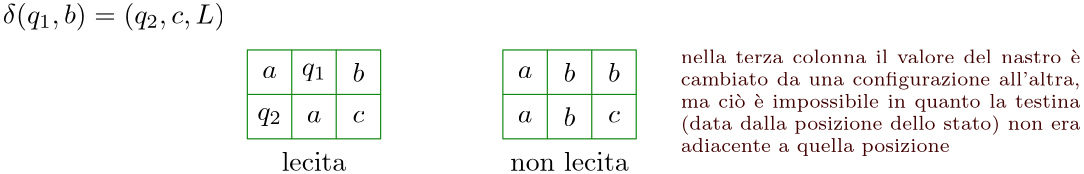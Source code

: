 <?xml version="1.0"?>
<!DOCTYPE ipe SYSTEM "ipe.dtd">
<ipe version="70218" creator="Ipe 7.2.28">
<info created="D:20241130173212" modified="D:20241130173212"/>
<ipestyle name="basic">
<symbol name="arrow/arc(spx)">
<path stroke="sym-stroke" fill="sym-stroke" pen="sym-pen">
0 0 m
-1 0.333 l
-1 -0.333 l
h
</path>
</symbol>
<symbol name="arrow/farc(spx)">
<path stroke="sym-stroke" fill="white" pen="sym-pen">
0 0 m
-1 0.333 l
-1 -0.333 l
h
</path>
</symbol>
<symbol name="arrow/ptarc(spx)">
<path stroke="sym-stroke" fill="sym-stroke" pen="sym-pen">
0 0 m
-1 0.333 l
-0.8 0 l
-1 -0.333 l
h
</path>
</symbol>
<symbol name="arrow/fptarc(spx)">
<path stroke="sym-stroke" fill="white" pen="sym-pen">
0 0 m
-1 0.333 l
-0.8 0 l
-1 -0.333 l
h
</path>
</symbol>
<symbol name="mark/circle(sx)" transformations="translations">
<path fill="sym-stroke">
0.6 0 0 0.6 0 0 e
0.4 0 0 0.4 0 0 e
</path>
</symbol>
<symbol name="mark/disk(sx)" transformations="translations">
<path fill="sym-stroke">
0.6 0 0 0.6 0 0 e
</path>
</symbol>
<symbol name="mark/fdisk(sfx)" transformations="translations">
<group>
<path fill="sym-fill">
0.5 0 0 0.5 0 0 e
</path>
<path fill="sym-stroke" fillrule="eofill">
0.6 0 0 0.6 0 0 e
0.4 0 0 0.4 0 0 e
</path>
</group>
</symbol>
<symbol name="mark/box(sx)" transformations="translations">
<path fill="sym-stroke" fillrule="eofill">
-0.6 -0.6 m
0.6 -0.6 l
0.6 0.6 l
-0.6 0.6 l
h
-0.4 -0.4 m
0.4 -0.4 l
0.4 0.4 l
-0.4 0.4 l
h
</path>
</symbol>
<symbol name="mark/square(sx)" transformations="translations">
<path fill="sym-stroke">
-0.6 -0.6 m
0.6 -0.6 l
0.6 0.6 l
-0.6 0.6 l
h
</path>
</symbol>
<symbol name="mark/fsquare(sfx)" transformations="translations">
<group>
<path fill="sym-fill">
-0.5 -0.5 m
0.5 -0.5 l
0.5 0.5 l
-0.5 0.5 l
h
</path>
<path fill="sym-stroke" fillrule="eofill">
-0.6 -0.6 m
0.6 -0.6 l
0.6 0.6 l
-0.6 0.6 l
h
-0.4 -0.4 m
0.4 -0.4 l
0.4 0.4 l
-0.4 0.4 l
h
</path>
</group>
</symbol>
<symbol name="mark/cross(sx)" transformations="translations">
<group>
<path fill="sym-stroke">
-0.43 -0.57 m
0.57 0.43 l
0.43 0.57 l
-0.57 -0.43 l
h
</path>
<path fill="sym-stroke">
-0.43 0.57 m
0.57 -0.43 l
0.43 -0.57 l
-0.57 0.43 l
h
</path>
</group>
</symbol>
<symbol name="arrow/fnormal(spx)">
<path stroke="sym-stroke" fill="white" pen="sym-pen">
0 0 m
-1 0.333 l
-1 -0.333 l
h
</path>
</symbol>
<symbol name="arrow/pointed(spx)">
<path stroke="sym-stroke" fill="sym-stroke" pen="sym-pen">
0 0 m
-1 0.333 l
-0.8 0 l
-1 -0.333 l
h
</path>
</symbol>
<symbol name="arrow/fpointed(spx)">
<path stroke="sym-stroke" fill="white" pen="sym-pen">
0 0 m
-1 0.333 l
-0.8 0 l
-1 -0.333 l
h
</path>
</symbol>
<symbol name="arrow/linear(spx)">
<path stroke="sym-stroke" pen="sym-pen">
-1 0.333 m
0 0 l
-1 -0.333 l
</path>
</symbol>
<symbol name="arrow/fdouble(spx)">
<path stroke="sym-stroke" fill="white" pen="sym-pen">
0 0 m
-1 0.333 l
-1 -0.333 l
h
-1 0 m
-2 0.333 l
-2 -0.333 l
h
</path>
</symbol>
<symbol name="arrow/double(spx)">
<path stroke="sym-stroke" fill="sym-stroke" pen="sym-pen">
0 0 m
-1 0.333 l
-1 -0.333 l
h
-1 0 m
-2 0.333 l
-2 -0.333 l
h
</path>
</symbol>
<symbol name="arrow/mid-normal(spx)">
<path stroke="sym-stroke" fill="sym-stroke" pen="sym-pen">
0.5 0 m
-0.5 0.333 l
-0.5 -0.333 l
h
</path>
</symbol>
<symbol name="arrow/mid-fnormal(spx)">
<path stroke="sym-stroke" fill="white" pen="sym-pen">
0.5 0 m
-0.5 0.333 l
-0.5 -0.333 l
h
</path>
</symbol>
<symbol name="arrow/mid-pointed(spx)">
<path stroke="sym-stroke" fill="sym-stroke" pen="sym-pen">
0.5 0 m
-0.5 0.333 l
-0.3 0 l
-0.5 -0.333 l
h
</path>
</symbol>
<symbol name="arrow/mid-fpointed(spx)">
<path stroke="sym-stroke" fill="white" pen="sym-pen">
0.5 0 m
-0.5 0.333 l
-0.3 0 l
-0.5 -0.333 l
h
</path>
</symbol>
<symbol name="arrow/mid-double(spx)">
<path stroke="sym-stroke" fill="sym-stroke" pen="sym-pen">
1 0 m
0 0.333 l
0 -0.333 l
h
0 0 m
-1 0.333 l
-1 -0.333 l
h
</path>
</symbol>
<symbol name="arrow/mid-fdouble(spx)">
<path stroke="sym-stroke" fill="white" pen="sym-pen">
1 0 m
0 0.333 l
0 -0.333 l
h
0 0 m
-1 0.333 l
-1 -0.333 l
h
</path>
</symbol>
<anglesize name="22.5 deg" value="22.5"/>
<anglesize name="30 deg" value="30"/>
<anglesize name="45 deg" value="45"/>
<anglesize name="60 deg" value="60"/>
<anglesize name="90 deg" value="90"/>
<arrowsize name="large" value="10"/>
<arrowsize name="small" value="5"/>
<arrowsize name="tiny" value="3"/>
<color name="blue" value="0 0 1"/>
<color name="brown" value="0.647 0.165 0.165"/>
<color name="darkblue" value="0 0 0.545"/>
<color name="darkcyan" value="0 0.545 0.545"/>
<color name="darkgray" value="0.663"/>
<color name="darkgreen" value="0 0.392 0"/>
<color name="darkmagenta" value="0.545 0 0.545"/>
<color name="darkorange" value="1 0.549 0"/>
<color name="darkred" value="0.545 0 0"/>
<color name="gold" value="1 0.843 0"/>
<color name="gray" value="0.745"/>
<color name="green" value="0 1 0"/>
<color name="lightblue" value="0.678 0.847 0.902"/>
<color name="lightcyan" value="0.878 1 1"/>
<color name="lightgray" value="0.827"/>
<color name="lightgreen" value="0.565 0.933 0.565"/>
<color name="lightyellow" value="1 1 0.878"/>
<color name="navy" value="0 0 0.502"/>
<color name="orange" value="1 0.647 0"/>
<color name="pink" value="1 0.753 0.796"/>
<color name="purple" value="0.627 0.125 0.941"/>
<color name="red" value="1 0 0"/>
<color name="seagreen" value="0.18 0.545 0.341"/>
<color name="turquoise" value="0.251 0.878 0.816"/>
<color name="violet" value="0.933 0.51 0.933"/>
<color name="yellow" value="1 1 0"/>
<dashstyle name="dash dot dotted" value="[4 2 1 2 1 2] 0"/>
<dashstyle name="dash dotted" value="[4 2 1 2] 0"/>
<dashstyle name="dashed" value="[4] 0"/>
<dashstyle name="dotted" value="[1 3] 0"/>
<gridsize name="10 pts (~3.5 mm)" value="10"/>
<gridsize name="14 pts (~5 mm)" value="14"/>
<gridsize name="16 pts (~6 mm)" value="16"/>
<gridsize name="20 pts (~7 mm)" value="20"/>
<gridsize name="28 pts (~10 mm)" value="28"/>
<gridsize name="32 pts (~12 mm)" value="32"/>
<gridsize name="4 pts" value="4"/>
<gridsize name="56 pts (~20 mm)" value="56"/>
<gridsize name="8 pts (~3 mm)" value="8"/>
<opacity name="10%" value="0.1"/>
<opacity name="30%" value="0.3"/>
<opacity name="50%" value="0.5"/>
<opacity name="75%" value="0.75"/>
<pen name="fat" value="1.2"/>
<pen name="heavier" value="0.8"/>
<pen name="ultrafat" value="2"/>
<symbolsize name="large" value="5"/>
<symbolsize name="small" value="2"/>
<symbolsize name="tiny" value="1.1"/>
<textsize name="Huge" value="\Huge"/>
<textsize name="LARGE" value="\LARGE"/>
<textsize name="Large" value="\Large"/>
<textsize name="footnote" value="\footnotesize"/>
<textsize name="huge" value="\huge"/>
<textsize name="large" value="\large"/>
<textsize name="script" value="\scriptsize"/>
<textsize name="small" value="\small"/>
<textsize name="tiny" value="\tiny"/>
<textstyle name="center" begin="\begin{center}" end="\end{center}"/>
<textstyle name="item" begin="\begin{itemize}\item{}" end="\end{itemize}"/>
<textstyle name="itemize" begin="\begin{itemize}" end="\end{itemize}"/>
<tiling name="falling" angle="-60" step="4" width="1"/>
<tiling name="rising" angle="30" step="4" width="1"/>
</ipestyle>
<page>
<layer name="alpha"/>
<view layers="alpha" active="alpha"/>
<path layer="alpha" matrix="1 0 0 1 -160 48" stroke="0 0.502 0">
304 688 m
304 656 l
352 656 l
352 688 l
h
</path>
<path matrix="1 0 0 1 -160 48" stroke="0 0.502 0">
320 688 m
320 656 l
</path>
<path matrix="1 0 0 1 -160 48" stroke="0 0.502 0">
336 688 m
336 656 l
</path>
<path matrix="1 0 0 1 -160 48" stroke="0 0.502 0">
304 672 m
352 672 l
</path>
<text matrix="1 0 0 1 -80 16" transformations="translations" pos="232 712" stroke="black" type="label" width="5.266" height="4.289" depth="0" halign="center" valign="center" style="math">a</text>
<text matrix="1 0 0 1 -48 16" transformations="translations" pos="232 712" stroke="black" type="label" width="4.276" height="6.918" depth="0" halign="center" valign="center" style="math">b</text>
<text matrix="1 0 0 1 -64 0" transformations="translations" pos="232 712" stroke="black" type="label" width="5.266" height="4.289" depth="0" halign="center" valign="center" style="math">a</text>
<text matrix="1 0 0 1 -48 0" transformations="translations" pos="232 712" stroke="black" type="label" width="4.311" height="4.289" depth="0" halign="center" valign="center" style="math">c</text>
<text matrix="1 0 0 1 -80 0" transformations="translations" pos="232 712" stroke="black" type="label" width="8.917" height="4.297" depth="1.93" halign="center" valign="center" style="math">q_2</text>
<text matrix="1 0 0 1 -64 16" transformations="translations" pos="232 712" stroke="black" type="label" width="8.917" height="4.297" depth="1.93" halign="center" valign="center" style="math">q_1</text>
<path matrix="1 0 0 1 -68 48" stroke="0 0.502 0">
304 688 m
304 656 l
352 656 l
352 688 l
h
</path>
<path matrix="1 0 0 1 -68 48" stroke="0 0.502 0">
320 688 m
320 656 l
</path>
<path matrix="1 0 0 1 -68 48" stroke="0 0.502 0">
336 688 m
336 656 l
</path>
<path matrix="1 0 0 1 -68 48" stroke="0 0.502 0">
304 672 m
352 672 l
</path>
<text matrix="1 0 0 1 12 16" transformations="translations" pos="232 712" stroke="black" type="label" width="5.266" height="4.289" depth="0" halign="center" valign="center" style="math">a</text>
<text matrix="1 0 0 1 44 16" transformations="translations" pos="232 712" stroke="black" type="label" width="4.276" height="6.918" depth="0" halign="center" valign="center" style="math">b</text>
<text matrix="1 0 0 1 28 0" transformations="translations" pos="232 712" stroke="black" type="label" width="4.276" height="6.918" depth="0" halign="center" valign="center" style="math">b</text>
<text matrix="1 0 0 1 44 0" transformations="translations" pos="232 712" stroke="black" type="label" width="4.311" height="4.289" depth="0" halign="center" valign="center" style="math">c</text>
<text matrix="1 0 0 1 12 0" transformations="translations" pos="232 712" stroke="black" type="label" width="5.266" height="4.289" depth="0" halign="center" valign="center" style="math">a</text>
<text matrix="1 0 0 1 28 16" transformations="translations" pos="232 712" stroke="black" type="label" width="4.276" height="6.918" depth="0" halign="center" valign="center" style="math">b</text>
<text matrix="1 0 0 1 -136 36" transformations="translations" pos="232 712" stroke="black" type="label" width="80.07" height="7.473" depth="2.49" halign="center" valign="center" style="math">\delta(q_1,b)=(q_2,c,L)</text>
<text matrix="1 0 0 1 -64 -16" transformations="translations" pos="232 712" stroke="black" type="label" width="23.246" height="6.918" depth="0" halign="center" valign="center">lecita</text>
<text matrix="1 0 0 1 28 -16" transformations="translations" pos="232 712" stroke="black" type="label" width="42.618" height="6.918" depth="0" halign="center" valign="center">non lecita</text>
<text matrix="1 0 0 1 -20 0" transformations="translations" pos="320 736" stroke="0.251 0 0" type="minipage" width="144" height="21.519" depth="16.56" valign="top" size="script">nella terza colonna il valore del nastro è cambiato da una configurazione all&apos;altra, ma ciò è impossibile in quanto la testina (data dalla posizione dello stato) non era adiacente a quella posizione</text>
</page>
</ipe>
